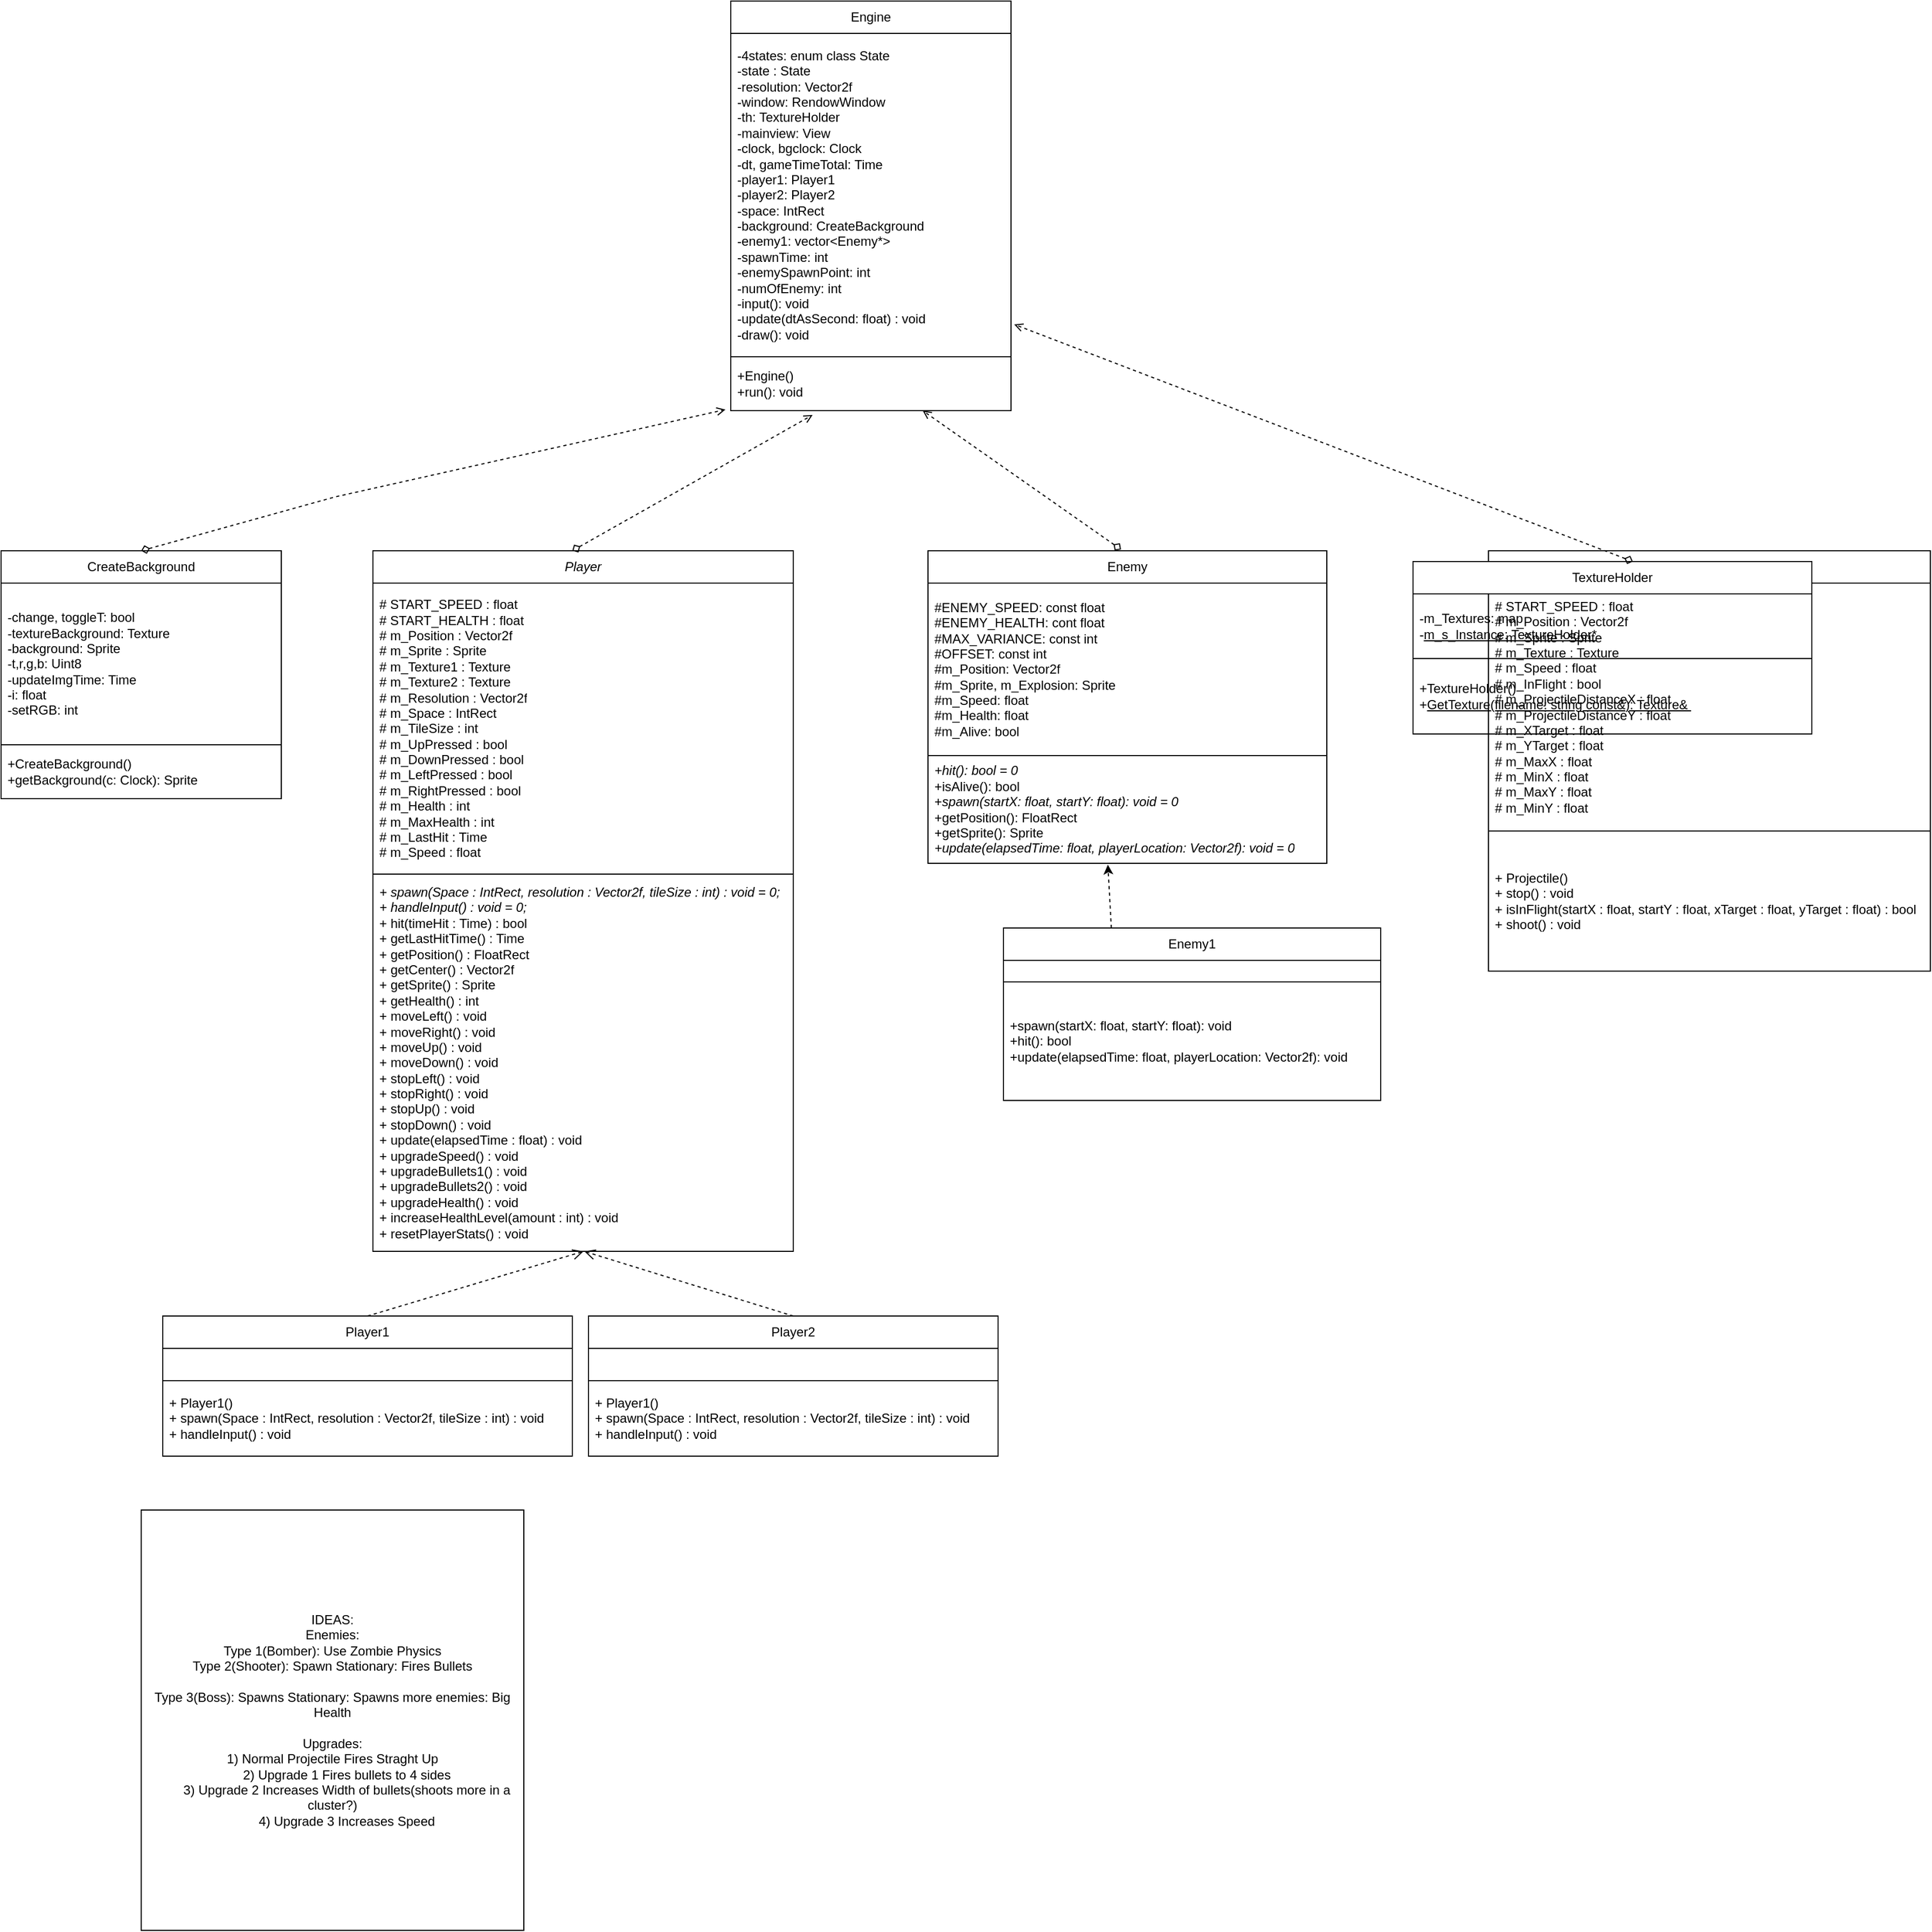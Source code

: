 <mxfile version="20.6.0" type="github">
  <diagram id="C5RBs43oDa-KdzZeNtuy" name="Page-1">
    <mxGraphModel dx="1221" dy="726" grid="1" gridSize="10" guides="1" tooltips="1" connect="1" arrows="1" fold="1" page="1" pageScale="1" pageWidth="2339" pageHeight="3300" math="0" shadow="0">
      <root>
        <mxCell id="WIyWlLk6GJQsqaUBKTNV-0" />
        <mxCell id="WIyWlLk6GJQsqaUBKTNV-1" parent="WIyWlLk6GJQsqaUBKTNV-0" />
        <mxCell id="9OKgFe4Zf76vUUmZSUTV-0" value="&lt;i&gt;Player&lt;/i&gt;" style="swimlane;fontStyle=0;childLayout=stackLayout;horizontal=1;startSize=30;horizontalStack=0;resizeParent=1;resizeParentMax=0;resizeLast=0;collapsible=1;marginBottom=0;whiteSpace=wrap;html=1;" parent="WIyWlLk6GJQsqaUBKTNV-1" vertex="1">
          <mxGeometry x="365" y="550" width="390" height="650" as="geometry" />
        </mxCell>
        <mxCell id="9OKgFe4Zf76vUUmZSUTV-9" value="# START_SPEED : float&lt;br&gt;# START_HEALTH : float&lt;br&gt;# m_Position : Vector2f&lt;br&gt;# m_Sprite : Sprite&lt;br&gt;# m_Texture1 : Texture&lt;br&gt;# m_Texture2 : Texture&lt;br&gt;# m_Resolution : Vector2f&lt;br&gt;# m_Space : IntRect&lt;br&gt;# m_TileSize : int&lt;br&gt;# m_UpPressed : bool&lt;br&gt;# m_DownPressed : bool&lt;br&gt;# m_LeftPressed : bool&lt;br&gt;# m_RightPressed : bool&lt;br&gt;# m_Health : int&lt;br&gt;# m_MaxHealth : int&lt;br&gt;# m_LastHit : Time&lt;br&gt;# m_Speed : float" style="text;strokeColor=default;fillColor=none;align=left;verticalAlign=middle;spacingLeft=4;spacingRight=4;overflow=hidden;points=[[0,0.5],[1,0.5]];portConstraint=eastwest;rotatable=0;whiteSpace=wrap;html=1;" parent="9OKgFe4Zf76vUUmZSUTV-0" vertex="1">
          <mxGeometry y="30" width="390" height="270" as="geometry" />
        </mxCell>
        <mxCell id="9OKgFe4Zf76vUUmZSUTV-1" value="&lt;i&gt;+ spawn(Space : IntRect, resolution : Vector2f, tileSize : int) : void = 0;&lt;br&gt;+ handleInput() : void = 0;&lt;/i&gt;&lt;br&gt;+ hit(timeHit : Time) : bool&lt;br&gt;+ getLastHitTime() : Time&lt;br&gt;+ getPosition() : FloatRect&lt;br&gt;+ getCenter() : Vector2f&lt;br&gt;+ getSprite() : Sprite&lt;br&gt;+ getHealth() : int&lt;br&gt;+ moveLeft() : void&lt;br&gt;+ moveRight() : void&lt;br&gt;+ moveUp() : void&lt;br&gt;+ moveDown() : void&lt;br&gt;+ stopLeft() : void&lt;br&gt;+ stopRight() : void&lt;br&gt;+ stopUp() : void&lt;br&gt;+ stopDown() : void&lt;br&gt;+ update(elapsedTime : float) : void&lt;br&gt;+ upgradeSpeed() : void&lt;br&gt;+ upgradeBullets1() : void&lt;br&gt;+ upgradeBullets2() : void&lt;br&gt;+ upgradeHealth() : void&lt;br&gt;+ increaseHealthLevel(amount : int) : void&lt;br&gt;+ resetPlayerStats() : void" style="text;strokeColor=none;fillColor=none;align=left;verticalAlign=middle;spacingLeft=4;spacingRight=4;overflow=hidden;points=[[0,0.5],[1,0.5]];portConstraint=eastwest;rotatable=0;whiteSpace=wrap;html=1;" parent="9OKgFe4Zf76vUUmZSUTV-0" vertex="1">
          <mxGeometry y="300" width="390" height="350" as="geometry" />
        </mxCell>
        <mxCell id="VuMtxcD2O4Nq4D9HDys2-1" value="&lt;div&gt;IDEAS:&lt;/div&gt;&lt;div&gt;Enemies:&lt;/div&gt;&lt;div&gt;Type 1(Bomber): Use Zombie Physics&lt;/div&gt;&lt;div&gt;Type 2(Shooter): Spawn Stationary: Fires Bullets&lt;/div&gt;&lt;div&gt;&lt;br&gt;&lt;/div&gt;&lt;div&gt;Type 3(Boss): Spawns Stationary: Spawns more enemies: Big Health&lt;/div&gt;&lt;div&gt;&lt;br&gt;&lt;/div&gt;&lt;div&gt;Upgrades:&lt;/div&gt;&lt;div&gt;&lt;span style=&quot;&quot;&gt; &lt;/span&gt;1) Normal Projectile Fires Straght Up&lt;/div&gt;&lt;div&gt;&amp;nbsp; &amp;nbsp; &amp;nbsp; &amp;nbsp; 2) Upgrade 1 Fires bullets to 4 sides&lt;/div&gt;&lt;div&gt;&amp;nbsp; &amp;nbsp; &amp;nbsp; &amp;nbsp; 3) Upgrade 2 Increases Width of bullets(shoots more in a cluster?)&lt;/div&gt;&lt;div&gt;&amp;nbsp; &amp;nbsp; &amp;nbsp; &amp;nbsp; 4) Upgrade 3 Increases Speed&lt;/div&gt;" style="text;html=1;strokeColor=default;fillColor=none;align=center;verticalAlign=middle;whiteSpace=wrap;rounded=0;" parent="WIyWlLk6GJQsqaUBKTNV-1" vertex="1">
          <mxGeometry x="150" y="1440" width="355" height="390" as="geometry" />
        </mxCell>
        <mxCell id="iV6wr9-M1Wmqhvp7eUlT-2" value="Player1" style="swimlane;fontStyle=0;childLayout=stackLayout;horizontal=1;startSize=30;horizontalStack=0;resizeParent=1;resizeParentMax=0;resizeLast=0;collapsible=1;marginBottom=0;whiteSpace=wrap;html=1;" parent="WIyWlLk6GJQsqaUBKTNV-1" vertex="1">
          <mxGeometry x="170" y="1260" width="380" height="130" as="geometry" />
        </mxCell>
        <mxCell id="iV6wr9-M1Wmqhvp7eUlT-3" value="." style="text;strokeColor=none;fillColor=none;align=left;verticalAlign=middle;spacingLeft=4;spacingRight=4;overflow=hidden;points=[[0,0.5],[1,0.5]];portConstraint=eastwest;rotatable=0;whiteSpace=wrap;html=1;fontColor=#FFFFFF;" parent="iV6wr9-M1Wmqhvp7eUlT-2" vertex="1">
          <mxGeometry y="30" width="380" height="30" as="geometry" />
        </mxCell>
        <mxCell id="iV6wr9-M1Wmqhvp7eUlT-4" value="+ Player1()&lt;br&gt;+ spawn(Space : IntRect, resolution : Vector2f, tileSize : int) : void&lt;br&gt;+ handleInput() : void" style="text;strokeColor=default;fillColor=none;align=left;verticalAlign=middle;spacingLeft=4;spacingRight=4;overflow=hidden;points=[[0,0.5],[1,0.5]];portConstraint=eastwest;rotatable=0;whiteSpace=wrap;html=1;" parent="iV6wr9-M1Wmqhvp7eUlT-2" vertex="1">
          <mxGeometry y="60" width="380" height="70" as="geometry" />
        </mxCell>
        <mxCell id="iV6wr9-M1Wmqhvp7eUlT-6" value="Player2" style="swimlane;fontStyle=0;childLayout=stackLayout;horizontal=1;startSize=30;horizontalStack=0;resizeParent=1;resizeParentMax=0;resizeLast=0;collapsible=1;marginBottom=0;whiteSpace=wrap;html=1;" parent="WIyWlLk6GJQsqaUBKTNV-1" vertex="1">
          <mxGeometry x="565" y="1260" width="380" height="130" as="geometry" />
        </mxCell>
        <mxCell id="iV6wr9-M1Wmqhvp7eUlT-7" value="&lt;font color=&quot;#ffffff&quot;&gt;.&lt;/font&gt;" style="text;strokeColor=none;fillColor=none;align=left;verticalAlign=middle;spacingLeft=4;spacingRight=4;overflow=hidden;points=[[0,0.5],[1,0.5]];portConstraint=eastwest;rotatable=0;whiteSpace=wrap;html=1;" parent="iV6wr9-M1Wmqhvp7eUlT-6" vertex="1">
          <mxGeometry y="30" width="380" height="30" as="geometry" />
        </mxCell>
        <mxCell id="iV6wr9-M1Wmqhvp7eUlT-8" value="+ Player1()&lt;br&gt;+ spawn(Space : IntRect, resolution : Vector2f, tileSize : int) : void&lt;br&gt;+ handleInput() : void" style="text;strokeColor=default;fillColor=none;align=left;verticalAlign=middle;spacingLeft=4;spacingRight=4;overflow=hidden;points=[[0,0.5],[1,0.5]];portConstraint=eastwest;rotatable=0;whiteSpace=wrap;html=1;" parent="iV6wr9-M1Wmqhvp7eUlT-6" vertex="1">
          <mxGeometry y="60" width="380" height="70" as="geometry" />
        </mxCell>
        <mxCell id="iV6wr9-M1Wmqhvp7eUlT-9" value="" style="html=1;verticalAlign=bottom;endArrow=open;dashed=1;endSize=8;rounded=0;entryX=0.501;entryY=1;entryDx=0;entryDy=0;entryPerimeter=0;exitX=0.5;exitY=0;exitDx=0;exitDy=0;" parent="WIyWlLk6GJQsqaUBKTNV-1" source="iV6wr9-M1Wmqhvp7eUlT-2" target="9OKgFe4Zf76vUUmZSUTV-1" edge="1">
          <mxGeometry relative="1" as="geometry">
            <mxPoint x="475" y="1230" as="sourcePoint" />
            <mxPoint x="395" y="1230" as="targetPoint" />
          </mxGeometry>
        </mxCell>
        <mxCell id="iV6wr9-M1Wmqhvp7eUlT-10" value="" style="html=1;verticalAlign=bottom;endArrow=open;dashed=1;endSize=8;rounded=0;entryX=0.503;entryY=1;entryDx=0;entryDy=0;entryPerimeter=0;exitX=0.5;exitY=0;exitDx=0;exitDy=0;" parent="WIyWlLk6GJQsqaUBKTNV-1" source="iV6wr9-M1Wmqhvp7eUlT-6" target="9OKgFe4Zf76vUUmZSUTV-1" edge="1">
          <mxGeometry relative="1" as="geometry">
            <mxPoint x="473.509" y="1270" as="sourcePoint" />
            <mxPoint x="561.81" y="1214.55" as="targetPoint" />
          </mxGeometry>
        </mxCell>
        <mxCell id="TMEv3n3oBbiAuYJ6L5Kc-0" value="Engine" style="swimlane;fontStyle=0;childLayout=stackLayout;horizontal=1;startSize=30;horizontalStack=0;resizeParent=1;resizeParentMax=0;resizeLast=0;collapsible=1;marginBottom=0;whiteSpace=wrap;html=1;" parent="WIyWlLk6GJQsqaUBKTNV-1" vertex="1">
          <mxGeometry x="697" y="40" width="260" height="380" as="geometry" />
        </mxCell>
        <mxCell id="TMEv3n3oBbiAuYJ6L5Kc-1" value="&lt;font style=&quot;font-size: 12px;&quot;&gt;-4states: enum class State&lt;br&gt;-state : State&lt;br&gt;-resolution: Vector2f&lt;br&gt;-window: RendowWindow&lt;br&gt;-th: TextureHolder&lt;br&gt;-mainview: View&lt;br&gt;-clock, bgclock: Clock&lt;br&gt;-dt, gameTimeTotal: Time&lt;br&gt;-player1: Player1&lt;br&gt;-player2: Player2&lt;br&gt;-space: IntRect&lt;br&gt;-background: CreateBackground&lt;br&gt;-enemy1: vector&amp;lt;Enemy*&amp;gt;&lt;br&gt;-spawnTime: int&lt;br&gt;-enemySpawnPoint: int&lt;br&gt;-numOfEnemy: int&lt;br&gt;-input(): void&lt;br&gt;-update(dtAsSecond: float) : void&lt;br&gt;-draw(): void&lt;/font&gt;" style="text;strokeColor=default;fillColor=none;align=left;verticalAlign=middle;spacingLeft=4;spacingRight=4;overflow=hidden;points=[[0,0.5],[1,0.5]];portConstraint=eastwest;rotatable=0;whiteSpace=wrap;html=1;" parent="TMEv3n3oBbiAuYJ6L5Kc-0" vertex="1">
          <mxGeometry y="30" width="260" height="300" as="geometry" />
        </mxCell>
        <mxCell id="TMEv3n3oBbiAuYJ6L5Kc-2" value="&lt;font style=&quot;font-size: 12px;&quot;&gt;+Engine()&lt;br&gt;+run(): void&lt;/font&gt;" style="text;strokeColor=none;fillColor=none;align=left;verticalAlign=middle;spacingLeft=4;spacingRight=4;overflow=hidden;points=[[0,0.5],[1,0.5]];portConstraint=eastwest;rotatable=0;whiteSpace=wrap;html=1;" parent="TMEv3n3oBbiAuYJ6L5Kc-0" vertex="1">
          <mxGeometry y="330" width="260" height="50" as="geometry" />
        </mxCell>
        <mxCell id="TMEv3n3oBbiAuYJ6L5Kc-3" value="CreateBackground" style="swimlane;fontStyle=0;childLayout=stackLayout;horizontal=1;startSize=30;horizontalStack=0;resizeParent=1;resizeParentMax=0;resizeLast=0;collapsible=1;marginBottom=0;whiteSpace=wrap;html=1;" parent="WIyWlLk6GJQsqaUBKTNV-1" vertex="1">
          <mxGeometry x="20" y="550" width="260" height="230" as="geometry" />
        </mxCell>
        <mxCell id="TMEv3n3oBbiAuYJ6L5Kc-4" value="-change, toggleT: bool&lt;br&gt;-textureBackground: Texture&lt;br&gt;-background: Sprite&lt;br&gt;-t,r,g,b: Uint8&lt;br&gt;-updateImgTime: Time&lt;br&gt;-i: float&lt;br&gt;-setRGB: int" style="text;strokeColor=default;fillColor=none;align=left;verticalAlign=middle;spacingLeft=4;spacingRight=4;overflow=hidden;points=[[0,0.5],[1,0.5]];portConstraint=eastwest;rotatable=0;whiteSpace=wrap;html=1;" parent="TMEv3n3oBbiAuYJ6L5Kc-3" vertex="1">
          <mxGeometry y="30" width="260" height="150" as="geometry" />
        </mxCell>
        <mxCell id="TMEv3n3oBbiAuYJ6L5Kc-5" value="+CreateBackground()&lt;br&gt;+getBackground(c: Clock): Sprite" style="text;strokeColor=none;fillColor=none;align=left;verticalAlign=middle;spacingLeft=4;spacingRight=4;overflow=hidden;points=[[0,0.5],[1,0.5]];portConstraint=eastwest;rotatable=0;whiteSpace=wrap;html=1;" parent="TMEv3n3oBbiAuYJ6L5Kc-3" vertex="1">
          <mxGeometry y="180" width="260" height="50" as="geometry" />
        </mxCell>
        <mxCell id="TMEv3n3oBbiAuYJ6L5Kc-6" value="Enemy" style="swimlane;fontStyle=0;childLayout=stackLayout;horizontal=1;startSize=30;horizontalStack=0;resizeParent=1;resizeParentMax=0;resizeLast=0;collapsible=1;marginBottom=0;whiteSpace=wrap;html=1;" parent="WIyWlLk6GJQsqaUBKTNV-1" vertex="1">
          <mxGeometry x="880" y="550" width="370" height="290" as="geometry" />
        </mxCell>
        <mxCell id="TMEv3n3oBbiAuYJ6L5Kc-7" value="#ENEMY_SPEED: const float&lt;br&gt;#ENEMY_HEALTH: cont float&lt;br&gt;#MAX_VARIANCE: const int&lt;br&gt;#OFFSET: const int&lt;br&gt;#m_Position: Vector2f&lt;br&gt;#m_Sprite, m_Explosion: Sprite&lt;br&gt;#m_Speed: float&lt;br&gt;#m_Health: float&lt;br&gt;#m_Alive: bool" style="text;strokeColor=default;fillColor=none;align=left;verticalAlign=middle;spacingLeft=4;spacingRight=4;overflow=hidden;points=[[0,0.5],[1,0.5]];portConstraint=eastwest;rotatable=0;whiteSpace=wrap;html=1;" parent="TMEv3n3oBbiAuYJ6L5Kc-6" vertex="1">
          <mxGeometry y="30" width="370" height="160" as="geometry" />
        </mxCell>
        <mxCell id="TMEv3n3oBbiAuYJ6L5Kc-8" value="&lt;i&gt;+hit(): bool = 0&lt;br&gt;&lt;/i&gt;+isAlive(): bool&lt;br&gt;+&lt;i&gt;spawn(startX: float, startY: float): void = 0&lt;/i&gt;&lt;br&gt;+getPosition(): FloatRect&lt;br&gt;+getSprite(): Sprite&lt;br&gt;&lt;i&gt;+update(elapsedTime: float, playerLocation: Vector2f): void = 0&lt;/i&gt;" style="text;strokeColor=none;fillColor=none;align=left;verticalAlign=middle;spacingLeft=4;spacingRight=4;overflow=hidden;points=[[0,0.5],[1,0.5]];portConstraint=eastwest;rotatable=0;whiteSpace=wrap;html=1;" parent="TMEv3n3oBbiAuYJ6L5Kc-6" vertex="1">
          <mxGeometry y="190" width="370" height="100" as="geometry" />
        </mxCell>
        <mxCell id="TMEv3n3oBbiAuYJ6L5Kc-9" value="Enemy1" style="swimlane;fontStyle=0;childLayout=stackLayout;horizontal=1;startSize=30;horizontalStack=0;resizeParent=1;resizeParentMax=0;resizeLast=0;collapsible=1;marginBottom=0;whiteSpace=wrap;html=1;" parent="WIyWlLk6GJQsqaUBKTNV-1" vertex="1">
          <mxGeometry x="950" y="900" width="350" height="160" as="geometry" />
        </mxCell>
        <mxCell id="TMEv3n3oBbiAuYJ6L5Kc-10" value="" style="text;strokeColor=default;fillColor=none;align=left;verticalAlign=middle;spacingLeft=4;spacingRight=4;overflow=hidden;points=[[0,0.5],[1,0.5]];portConstraint=eastwest;rotatable=0;whiteSpace=wrap;html=1;" parent="TMEv3n3oBbiAuYJ6L5Kc-9" vertex="1">
          <mxGeometry y="30" width="350" height="20" as="geometry" />
        </mxCell>
        <mxCell id="TMEv3n3oBbiAuYJ6L5Kc-11" value="&lt;font style=&quot;font-size: 12px;&quot;&gt;+spawn(startX: float, startY: float): void&lt;br&gt;+hit(): bool&lt;br&gt;+update(elapsedTime: float, playerLocation: Vector2f): void&lt;br&gt;&lt;/font&gt;" style="text;strokeColor=none;fillColor=none;align=left;verticalAlign=middle;spacingLeft=4;spacingRight=4;overflow=hidden;points=[[0,0.5],[1,0.5]];portConstraint=eastwest;rotatable=0;whiteSpace=wrap;html=1;" parent="TMEv3n3oBbiAuYJ6L5Kc-9" vertex="1">
          <mxGeometry y="50" width="350" height="110" as="geometry" />
        </mxCell>
        <mxCell id="TMEv3n3oBbiAuYJ6L5Kc-12" value="" style="endArrow=classic;html=1;rounded=0;dashed=1;exitX=0.286;exitY=0;exitDx=0;exitDy=0;exitPerimeter=0;entryX=0.451;entryY=1.013;entryDx=0;entryDy=0;entryPerimeter=0;" parent="WIyWlLk6GJQsqaUBKTNV-1" source="TMEv3n3oBbiAuYJ6L5Kc-9" target="TMEv3n3oBbiAuYJ6L5Kc-8" edge="1">
          <mxGeometry width="50" height="50" relative="1" as="geometry">
            <mxPoint x="770" y="890" as="sourcePoint" />
            <mxPoint x="820" y="840" as="targetPoint" />
          </mxGeometry>
        </mxCell>
        <mxCell id="TMEv3n3oBbiAuYJ6L5Kc-13" value="" style="endArrow=open;html=1;rounded=0;dashed=1;startArrow=diamond;startFill=0;endFill=0;exitX=0.5;exitY=0;exitDx=0;exitDy=0;entryX=-0.019;entryY=0.98;entryDx=0;entryDy=0;entryPerimeter=0;" parent="WIyWlLk6GJQsqaUBKTNV-1" source="TMEv3n3oBbiAuYJ6L5Kc-3" target="TMEv3n3oBbiAuYJ6L5Kc-2" edge="1">
          <mxGeometry width="50" height="50" relative="1" as="geometry">
            <mxPoint x="180" y="460" as="sourcePoint" />
            <mxPoint x="350" y="400" as="targetPoint" />
            <Array as="points">
              <mxPoint x="330" y="500" />
            </Array>
          </mxGeometry>
        </mxCell>
        <mxCell id="TMEv3n3oBbiAuYJ6L5Kc-15" value="" style="endArrow=open;html=1;rounded=0;dashed=1;startArrow=diamond;startFill=0;endFill=0;exitX=0.5;exitY=0;exitDx=0;exitDy=0;entryX=0.292;entryY=1.08;entryDx=0;entryDy=0;entryPerimeter=0;" parent="WIyWlLk6GJQsqaUBKTNV-1" target="TMEv3n3oBbiAuYJ6L5Kc-2" edge="1">
          <mxGeometry width="50" height="50" relative="1" as="geometry">
            <mxPoint x="550" y="550" as="sourcePoint" />
            <mxPoint x="810" y="480" as="targetPoint" />
            <Array as="points" />
          </mxGeometry>
        </mxCell>
        <mxCell id="TMEv3n3oBbiAuYJ6L5Kc-16" value="" style="endArrow=open;html=1;rounded=0;dashed=1;startArrow=diamond;startFill=0;endFill=0;exitX=0.484;exitY=-0.004;exitDx=0;exitDy=0;entryX=0.685;entryY=1;entryDx=0;entryDy=0;entryPerimeter=0;exitPerimeter=0;" parent="WIyWlLk6GJQsqaUBKTNV-1" source="TMEv3n3oBbiAuYJ6L5Kc-6" target="TMEv3n3oBbiAuYJ6L5Kc-2" edge="1">
          <mxGeometry width="50" height="50" relative="1" as="geometry">
            <mxPoint x="750" y="541" as="sourcePoint" />
            <mxPoint x="1030" y="470" as="targetPoint" />
            <Array as="points" />
          </mxGeometry>
        </mxCell>
        <mxCell id="kX1pWnlEuqXPCfORllgt-0" value="&lt;i&gt;Projectile&lt;/i&gt;" style="swimlane;fontStyle=0;childLayout=stackLayout;horizontal=1;startSize=30;horizontalStack=0;resizeParent=1;resizeParentMax=0;resizeLast=0;collapsible=1;marginBottom=0;whiteSpace=wrap;html=1;" vertex="1" parent="WIyWlLk6GJQsqaUBKTNV-1">
          <mxGeometry x="1400" y="550" width="410" height="390" as="geometry" />
        </mxCell>
        <mxCell id="kX1pWnlEuqXPCfORllgt-1" value="# START_SPEED : float&lt;br&gt;# m_Position : Vector2f&lt;br&gt;# m_Sprite : Sprite&lt;br&gt;# m_Texture : Texture&lt;br&gt;# m_Speed : float&lt;br&gt;# m_InFlight : bool&lt;br&gt;# m_ProjectileDistanceX : float&lt;br&gt;# m_ProjectileDistanceY : float&lt;br&gt;# m_XTarget : float&lt;br&gt;# m_YTarget : float&lt;br&gt;# m_MaxX : float&lt;br&gt;# m_MinX : float&lt;br&gt;# m_MaxY : float&lt;br&gt;# m_MinY : float" style="text;strokeColor=default;fillColor=none;align=left;verticalAlign=middle;spacingLeft=4;spacingRight=4;overflow=hidden;points=[[0,0.5],[1,0.5]];portConstraint=eastwest;rotatable=0;whiteSpace=wrap;html=1;" vertex="1" parent="kX1pWnlEuqXPCfORllgt-0">
          <mxGeometry y="30" width="410" height="230" as="geometry" />
        </mxCell>
        <mxCell id="kX1pWnlEuqXPCfORllgt-2" value="+ Projectile()&lt;br&gt;+ stop() : void&lt;br&gt;+ isInFlight(startX : float, startY : float, xTarget : float, yTarget : float)&amp;nbsp;: bool&lt;br&gt;+ shoot() : void" style="text;strokeColor=none;fillColor=none;align=left;verticalAlign=middle;spacingLeft=4;spacingRight=4;overflow=hidden;points=[[0,0.5],[1,0.5]];portConstraint=eastwest;rotatable=0;whiteSpace=wrap;html=1;" vertex="1" parent="kX1pWnlEuqXPCfORllgt-0">
          <mxGeometry y="260" width="410" height="130" as="geometry" />
        </mxCell>
        <mxCell id="TMEv3n3oBbiAuYJ6L5Kc-17" value="TextureHolder" style="swimlane;fontStyle=0;childLayout=stackLayout;horizontal=1;startSize=30;horizontalStack=0;resizeParent=1;resizeParentMax=0;resizeLast=0;collapsible=1;marginBottom=0;whiteSpace=wrap;html=1;" vertex="1" parent="WIyWlLk6GJQsqaUBKTNV-1">
          <mxGeometry x="1330" y="560" width="370" height="160" as="geometry" />
        </mxCell>
        <mxCell id="TMEv3n3oBbiAuYJ6L5Kc-18" value="-m_Textures: map&lt;br&gt;-&lt;u&gt;m_s_Instance: TextureHolder*&lt;br&gt;&lt;/u&gt;" style="text;strokeColor=default;fillColor=none;align=left;verticalAlign=middle;spacingLeft=4;spacingRight=4;overflow=hidden;points=[[0,0.5],[1,0.5]];portConstraint=eastwest;rotatable=0;whiteSpace=wrap;html=1;" vertex="1" parent="TMEv3n3oBbiAuYJ6L5Kc-17">
          <mxGeometry y="30" width="370" height="60" as="geometry" />
        </mxCell>
        <mxCell id="TMEv3n3oBbiAuYJ6L5Kc-19" value="+TextureHolder()&lt;br&gt;+&lt;u&gt;GetTexture(filename: string const&amp;amp;): Texture&amp;amp;&amp;nbsp;&lt;/u&gt;" style="text;strokeColor=none;fillColor=none;align=left;verticalAlign=middle;spacingLeft=4;spacingRight=4;overflow=hidden;points=[[0,0.5],[1,0.5]];portConstraint=eastwest;rotatable=0;whiteSpace=wrap;html=1;" vertex="1" parent="TMEv3n3oBbiAuYJ6L5Kc-17">
          <mxGeometry y="90" width="370" height="70" as="geometry" />
        </mxCell>
        <mxCell id="TMEv3n3oBbiAuYJ6L5Kc-20" value="" style="endArrow=open;html=1;rounded=0;dashed=1;startArrow=diamond;startFill=0;endFill=0;exitX=0.484;exitY=-0.004;exitDx=0;exitDy=0;exitPerimeter=0;" edge="1" parent="WIyWlLk6GJQsqaUBKTNV-1">
          <mxGeometry width="50" height="50" relative="1" as="geometry">
            <mxPoint x="1533.98" y="560.0" as="sourcePoint" />
            <mxPoint x="960" y="340" as="targetPoint" />
            <Array as="points" />
          </mxGeometry>
        </mxCell>
      </root>
    </mxGraphModel>
  </diagram>
</mxfile>
